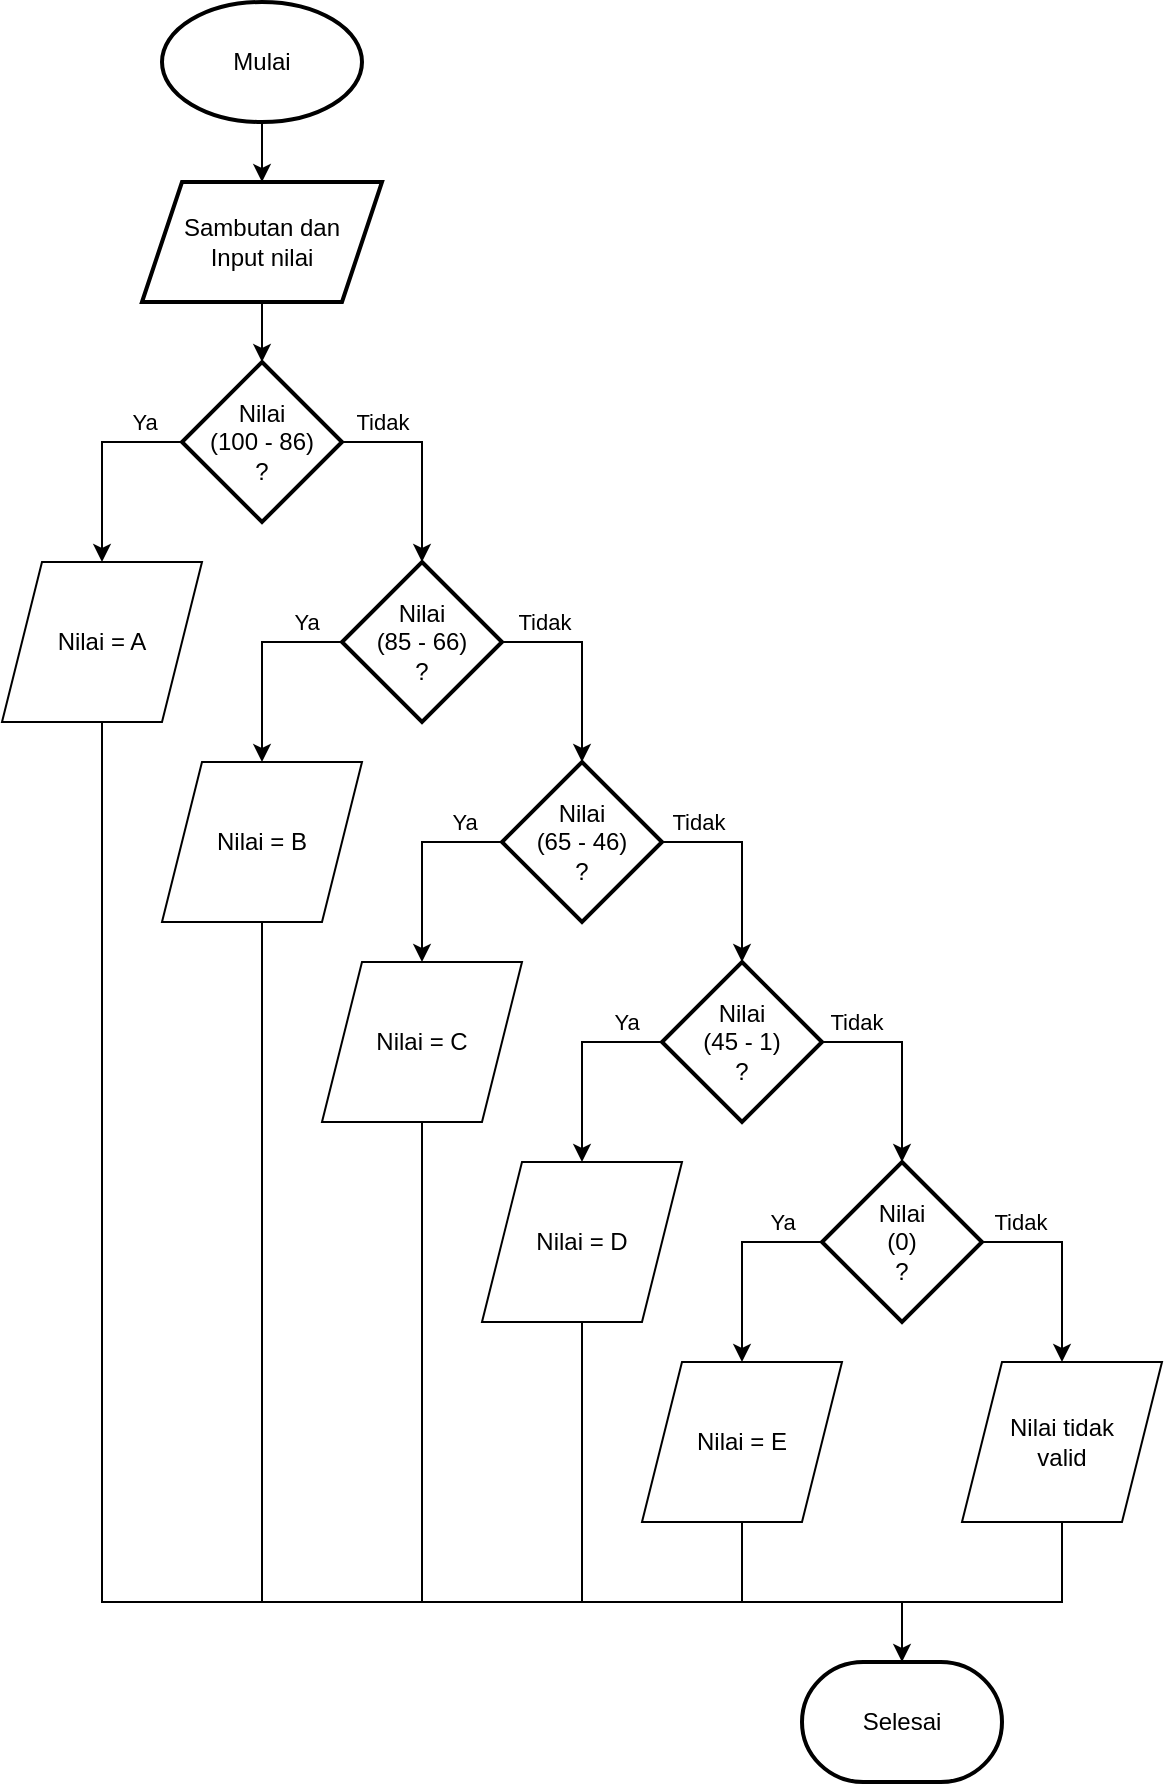 <mxfile version="22.0.0" type="github">
  <diagram id="C5RBs43oDa-KdzZeNtuy" name="Page-1">
    <mxGraphModel dx="1035" dy="534" grid="1" gridSize="10" guides="1" tooltips="1" connect="1" arrows="1" fold="1" page="1" pageScale="1" pageWidth="827" pageHeight="1169" math="0" shadow="0">
      <root>
        <mxCell id="WIyWlLk6GJQsqaUBKTNV-0" />
        <mxCell id="WIyWlLk6GJQsqaUBKTNV-1" parent="WIyWlLk6GJQsqaUBKTNV-0" />
        <mxCell id="qvhPEpaHhkURTSQy2wZx-4" value="" style="edgeStyle=orthogonalEdgeStyle;rounded=0;orthogonalLoop=1;jettySize=auto;html=1;" edge="1" parent="WIyWlLk6GJQsqaUBKTNV-1" source="qvhPEpaHhkURTSQy2wZx-2" target="qvhPEpaHhkURTSQy2wZx-3">
          <mxGeometry relative="1" as="geometry" />
        </mxCell>
        <mxCell id="qvhPEpaHhkURTSQy2wZx-2" value="Mulai" style="strokeWidth=2;html=1;shape=mxgraph.flowchart.start_1;whiteSpace=wrap;" vertex="1" parent="WIyWlLk6GJQsqaUBKTNV-1">
          <mxGeometry x="190" y="80" width="100" height="60" as="geometry" />
        </mxCell>
        <mxCell id="qvhPEpaHhkURTSQy2wZx-6" value="" style="edgeStyle=orthogonalEdgeStyle;rounded=0;orthogonalLoop=1;jettySize=auto;html=1;" edge="1" parent="WIyWlLk6GJQsqaUBKTNV-1" source="qvhPEpaHhkURTSQy2wZx-3" target="qvhPEpaHhkURTSQy2wZx-5">
          <mxGeometry relative="1" as="geometry" />
        </mxCell>
        <mxCell id="qvhPEpaHhkURTSQy2wZx-3" value="&lt;div&gt;Sambutan dan&lt;/div&gt;&lt;div&gt;Input nilai&lt;/div&gt;" style="shape=parallelogram;perimeter=parallelogramPerimeter;whiteSpace=wrap;html=1;fixedSize=1;strokeWidth=2;" vertex="1" parent="WIyWlLk6GJQsqaUBKTNV-1">
          <mxGeometry x="180" y="170" width="120" height="60" as="geometry" />
        </mxCell>
        <mxCell id="qvhPEpaHhkURTSQy2wZx-5" value="Nilai&lt;br&gt;(100 - 86)&lt;br&gt;?" style="rhombus;whiteSpace=wrap;html=1;strokeWidth=2;" vertex="1" parent="WIyWlLk6GJQsqaUBKTNV-1">
          <mxGeometry x="200" y="260" width="80" height="80" as="geometry" />
        </mxCell>
        <mxCell id="qvhPEpaHhkURTSQy2wZx-7" value="" style="endArrow=classic;html=1;rounded=0;exitX=0;exitY=0.5;exitDx=0;exitDy=0;" edge="1" parent="WIyWlLk6GJQsqaUBKTNV-1" source="qvhPEpaHhkURTSQy2wZx-5" target="qvhPEpaHhkURTSQy2wZx-21">
          <mxGeometry width="50" height="50" relative="1" as="geometry">
            <mxPoint x="230" y="360" as="sourcePoint" />
            <mxPoint x="160" y="360" as="targetPoint" />
            <Array as="points">
              <mxPoint x="160" y="300" />
            </Array>
          </mxGeometry>
        </mxCell>
        <mxCell id="qvhPEpaHhkURTSQy2wZx-39" value="Ya" style="edgeLabel;html=1;align=center;verticalAlign=middle;resizable=0;points=[];" vertex="1" connectable="0" parent="qvhPEpaHhkURTSQy2wZx-7">
          <mxGeometry x="-0.607" y="2" relative="1" as="geometry">
            <mxPoint y="-12" as="offset" />
          </mxGeometry>
        </mxCell>
        <mxCell id="qvhPEpaHhkURTSQy2wZx-8" value="" style="endArrow=classic;html=1;rounded=0;exitX=1;exitY=0.5;exitDx=0;exitDy=0;entryX=0.5;entryY=0;entryDx=0;entryDy=0;" edge="1" parent="WIyWlLk6GJQsqaUBKTNV-1" source="qvhPEpaHhkURTSQy2wZx-5" target="qvhPEpaHhkURTSQy2wZx-9">
          <mxGeometry width="50" height="50" relative="1" as="geometry">
            <mxPoint x="230" y="360" as="sourcePoint" />
            <mxPoint x="320" y="350" as="targetPoint" />
            <Array as="points">
              <mxPoint x="320" y="300" />
            </Array>
          </mxGeometry>
        </mxCell>
        <mxCell id="qvhPEpaHhkURTSQy2wZx-40" value="Tidak" style="edgeLabel;html=1;align=center;verticalAlign=middle;resizable=0;points=[];" vertex="1" connectable="0" parent="qvhPEpaHhkURTSQy2wZx-8">
          <mxGeometry x="-0.616" y="-1" relative="1" as="geometry">
            <mxPoint x="1" y="-11" as="offset" />
          </mxGeometry>
        </mxCell>
        <mxCell id="qvhPEpaHhkURTSQy2wZx-9" value="Nilai&lt;br&gt;(85 - 66)&lt;br&gt;?" style="rhombus;whiteSpace=wrap;html=1;strokeWidth=2;" vertex="1" parent="WIyWlLk6GJQsqaUBKTNV-1">
          <mxGeometry x="280" y="360" width="80" height="80" as="geometry" />
        </mxCell>
        <mxCell id="qvhPEpaHhkURTSQy2wZx-10" value="Nilai&lt;br&gt;(65 - 46)&lt;br&gt;?" style="rhombus;whiteSpace=wrap;html=1;strokeWidth=2;" vertex="1" parent="WIyWlLk6GJQsqaUBKTNV-1">
          <mxGeometry x="360" y="460" width="80" height="80" as="geometry" />
        </mxCell>
        <mxCell id="qvhPEpaHhkURTSQy2wZx-12" value="" style="endArrow=classic;html=1;rounded=0;exitX=1;exitY=0.5;exitDx=0;exitDy=0;entryX=0.5;entryY=0;entryDx=0;entryDy=0;" edge="1" parent="WIyWlLk6GJQsqaUBKTNV-1" source="qvhPEpaHhkURTSQy2wZx-10" target="qvhPEpaHhkURTSQy2wZx-13">
          <mxGeometry width="50" height="50" relative="1" as="geometry">
            <mxPoint x="390" y="560" as="sourcePoint" />
            <mxPoint x="480" y="550" as="targetPoint" />
            <Array as="points">
              <mxPoint x="480" y="500" />
            </Array>
          </mxGeometry>
        </mxCell>
        <mxCell id="qvhPEpaHhkURTSQy2wZx-45" value="Tidak" style="edgeLabel;html=1;align=center;verticalAlign=middle;resizable=0;points=[];" vertex="1" connectable="0" parent="qvhPEpaHhkURTSQy2wZx-12">
          <mxGeometry x="-0.643" y="-1" relative="1" as="geometry">
            <mxPoint y="-11" as="offset" />
          </mxGeometry>
        </mxCell>
        <mxCell id="qvhPEpaHhkURTSQy2wZx-13" value="Nilai&lt;br&gt;(45 - 1)&lt;br&gt;?" style="rhombus;whiteSpace=wrap;html=1;strokeWidth=2;" vertex="1" parent="WIyWlLk6GJQsqaUBKTNV-1">
          <mxGeometry x="440" y="560" width="80" height="80" as="geometry" />
        </mxCell>
        <mxCell id="qvhPEpaHhkURTSQy2wZx-14" value="" style="endArrow=classic;html=1;rounded=0;exitX=1;exitY=0.5;exitDx=0;exitDy=0;entryX=0.5;entryY=0;entryDx=0;entryDy=0;" edge="1" parent="WIyWlLk6GJQsqaUBKTNV-1">
          <mxGeometry width="50" height="50" relative="1" as="geometry">
            <mxPoint x="360" y="400" as="sourcePoint" />
            <mxPoint x="400" y="460" as="targetPoint" />
            <Array as="points">
              <mxPoint x="400" y="400" />
            </Array>
          </mxGeometry>
        </mxCell>
        <mxCell id="qvhPEpaHhkURTSQy2wZx-43" value="Tidak" style="edgeLabel;html=1;align=center;verticalAlign=middle;resizable=0;points=[];" vertex="1" connectable="0" parent="qvhPEpaHhkURTSQy2wZx-14">
          <mxGeometry x="-0.588" y="-1" relative="1" as="geometry">
            <mxPoint y="-11" as="offset" />
          </mxGeometry>
        </mxCell>
        <mxCell id="qvhPEpaHhkURTSQy2wZx-15" value="" style="endArrow=classic;html=1;rounded=0;exitX=1;exitY=0.5;exitDx=0;exitDy=0;entryX=0.5;entryY=0;entryDx=0;entryDy=0;" edge="1" parent="WIyWlLk6GJQsqaUBKTNV-1" target="qvhPEpaHhkURTSQy2wZx-16">
          <mxGeometry width="50" height="50" relative="1" as="geometry">
            <mxPoint x="520" y="600" as="sourcePoint" />
            <mxPoint x="560" y="650" as="targetPoint" />
            <Array as="points">
              <mxPoint x="560" y="600" />
            </Array>
          </mxGeometry>
        </mxCell>
        <mxCell id="qvhPEpaHhkURTSQy2wZx-46" value="Tidak" style="edgeLabel;html=1;align=center;verticalAlign=middle;resizable=0;points=[];" vertex="1" connectable="0" parent="qvhPEpaHhkURTSQy2wZx-15">
          <mxGeometry x="-0.657" relative="1" as="geometry">
            <mxPoint y="-10" as="offset" />
          </mxGeometry>
        </mxCell>
        <mxCell id="qvhPEpaHhkURTSQy2wZx-16" value="Nilai&lt;br&gt;(0)&lt;br&gt;?" style="rhombus;whiteSpace=wrap;html=1;strokeWidth=2;" vertex="1" parent="WIyWlLk6GJQsqaUBKTNV-1">
          <mxGeometry x="520" y="660" width="80" height="80" as="geometry" />
        </mxCell>
        <mxCell id="qvhPEpaHhkURTSQy2wZx-20" value="" style="endArrow=classic;html=1;rounded=0;exitX=1;exitY=0.5;exitDx=0;exitDy=0;entryX=0.5;entryY=0;entryDx=0;entryDy=0;" edge="1" parent="WIyWlLk6GJQsqaUBKTNV-1" target="qvhPEpaHhkURTSQy2wZx-29">
          <mxGeometry width="50" height="50" relative="1" as="geometry">
            <mxPoint x="600" y="700" as="sourcePoint" />
            <mxPoint x="650" y="750" as="targetPoint" />
            <Array as="points">
              <mxPoint x="640" y="700" />
            </Array>
          </mxGeometry>
        </mxCell>
        <mxCell id="qvhPEpaHhkURTSQy2wZx-49" value="Tidak" style="edgeLabel;html=1;align=center;verticalAlign=middle;resizable=0;points=[];" vertex="1" connectable="0" parent="qvhPEpaHhkURTSQy2wZx-20">
          <mxGeometry x="-0.63" relative="1" as="geometry">
            <mxPoint y="-10" as="offset" />
          </mxGeometry>
        </mxCell>
        <mxCell id="qvhPEpaHhkURTSQy2wZx-21" value="Nilai = A" style="shape=parallelogram;perimeter=parallelogramPerimeter;whiteSpace=wrap;html=1;fixedSize=1;" vertex="1" parent="WIyWlLk6GJQsqaUBKTNV-1">
          <mxGeometry x="110" y="360" width="100" height="80" as="geometry" />
        </mxCell>
        <mxCell id="qvhPEpaHhkURTSQy2wZx-22" value="" style="endArrow=classic;html=1;rounded=0;exitX=0;exitY=0.5;exitDx=0;exitDy=0;" edge="1" parent="WIyWlLk6GJQsqaUBKTNV-1" target="qvhPEpaHhkURTSQy2wZx-23">
          <mxGeometry width="50" height="50" relative="1" as="geometry">
            <mxPoint x="280" y="400" as="sourcePoint" />
            <mxPoint x="240" y="460" as="targetPoint" />
            <Array as="points">
              <mxPoint x="240" y="400" />
            </Array>
          </mxGeometry>
        </mxCell>
        <mxCell id="qvhPEpaHhkURTSQy2wZx-42" value="Ya" style="edgeLabel;html=1;align=center;verticalAlign=middle;resizable=0;points=[];" vertex="1" connectable="0" parent="qvhPEpaHhkURTSQy2wZx-22">
          <mxGeometry x="-0.639" y="-1" relative="1" as="geometry">
            <mxPoint y="-9" as="offset" />
          </mxGeometry>
        </mxCell>
        <mxCell id="qvhPEpaHhkURTSQy2wZx-23" value="Nilai = B" style="shape=parallelogram;perimeter=parallelogramPerimeter;whiteSpace=wrap;html=1;fixedSize=1;" vertex="1" parent="WIyWlLk6GJQsqaUBKTNV-1">
          <mxGeometry x="190" y="460" width="100" height="80" as="geometry" />
        </mxCell>
        <mxCell id="qvhPEpaHhkURTSQy2wZx-24" value="" style="endArrow=classic;html=1;rounded=0;exitX=0;exitY=0.5;exitDx=0;exitDy=0;" edge="1" parent="WIyWlLk6GJQsqaUBKTNV-1" target="qvhPEpaHhkURTSQy2wZx-25">
          <mxGeometry width="50" height="50" relative="1" as="geometry">
            <mxPoint x="360" y="500" as="sourcePoint" />
            <mxPoint x="320" y="560" as="targetPoint" />
            <Array as="points">
              <mxPoint x="320" y="500" />
            </Array>
          </mxGeometry>
        </mxCell>
        <mxCell id="qvhPEpaHhkURTSQy2wZx-44" value="Ya" style="edgeLabel;html=1;align=center;verticalAlign=middle;resizable=0;points=[];" vertex="1" connectable="0" parent="qvhPEpaHhkURTSQy2wZx-24">
          <mxGeometry x="-0.612" relative="1" as="geometry">
            <mxPoint y="-10" as="offset" />
          </mxGeometry>
        </mxCell>
        <mxCell id="qvhPEpaHhkURTSQy2wZx-25" value="Nilai = C" style="shape=parallelogram;perimeter=parallelogramPerimeter;whiteSpace=wrap;html=1;fixedSize=1;" vertex="1" parent="WIyWlLk6GJQsqaUBKTNV-1">
          <mxGeometry x="270" y="560" width="100" height="80" as="geometry" />
        </mxCell>
        <mxCell id="qvhPEpaHhkURTSQy2wZx-26" value="" style="endArrow=classic;html=1;rounded=0;exitX=0;exitY=0.5;exitDx=0;exitDy=0;" edge="1" parent="WIyWlLk6GJQsqaUBKTNV-1" target="qvhPEpaHhkURTSQy2wZx-27">
          <mxGeometry width="50" height="50" relative="1" as="geometry">
            <mxPoint x="440" y="600" as="sourcePoint" />
            <mxPoint x="400" y="660" as="targetPoint" />
            <Array as="points">
              <mxPoint x="400" y="600" />
            </Array>
          </mxGeometry>
        </mxCell>
        <mxCell id="qvhPEpaHhkURTSQy2wZx-47" value="Ya" style="edgeLabel;html=1;align=center;verticalAlign=middle;resizable=0;points=[];" vertex="1" connectable="0" parent="qvhPEpaHhkURTSQy2wZx-26">
          <mxGeometry x="-0.639" y="-2" relative="1" as="geometry">
            <mxPoint y="-8" as="offset" />
          </mxGeometry>
        </mxCell>
        <mxCell id="qvhPEpaHhkURTSQy2wZx-27" value="Nilai = D" style="shape=parallelogram;perimeter=parallelogramPerimeter;whiteSpace=wrap;html=1;fixedSize=1;" vertex="1" parent="WIyWlLk6GJQsqaUBKTNV-1">
          <mxGeometry x="350" y="660" width="100" height="80" as="geometry" />
        </mxCell>
        <mxCell id="qvhPEpaHhkURTSQy2wZx-28" value="" style="endArrow=classic;html=1;rounded=0;exitX=0;exitY=0.5;exitDx=0;exitDy=0;entryX=0.5;entryY=0;entryDx=0;entryDy=0;" edge="1" parent="WIyWlLk6GJQsqaUBKTNV-1" target="qvhPEpaHhkURTSQy2wZx-30">
          <mxGeometry width="50" height="50" relative="1" as="geometry">
            <mxPoint x="520" y="700" as="sourcePoint" />
            <mxPoint x="490" y="750" as="targetPoint" />
            <Array as="points">
              <mxPoint x="480" y="700" />
            </Array>
          </mxGeometry>
        </mxCell>
        <mxCell id="qvhPEpaHhkURTSQy2wZx-48" value="Ya" style="edgeLabel;html=1;align=center;verticalAlign=middle;resizable=0;points=[];" vertex="1" connectable="0" parent="qvhPEpaHhkURTSQy2wZx-28">
          <mxGeometry x="-0.625" y="-2" relative="1" as="geometry">
            <mxPoint x="-1" y="-8" as="offset" />
          </mxGeometry>
        </mxCell>
        <mxCell id="qvhPEpaHhkURTSQy2wZx-29" value="&lt;div&gt;Nilai tidak&lt;/div&gt;&lt;div&gt;valid&lt;br&gt;&lt;/div&gt;" style="shape=parallelogram;perimeter=parallelogramPerimeter;whiteSpace=wrap;html=1;fixedSize=1;" vertex="1" parent="WIyWlLk6GJQsqaUBKTNV-1">
          <mxGeometry x="590" y="760" width="100" height="80" as="geometry" />
        </mxCell>
        <mxCell id="qvhPEpaHhkURTSQy2wZx-30" value="Nilai = E" style="shape=parallelogram;perimeter=parallelogramPerimeter;whiteSpace=wrap;html=1;fixedSize=1;" vertex="1" parent="WIyWlLk6GJQsqaUBKTNV-1">
          <mxGeometry x="430" y="760" width="100" height="80" as="geometry" />
        </mxCell>
        <mxCell id="qvhPEpaHhkURTSQy2wZx-31" value="Selesai" style="strokeWidth=2;html=1;shape=mxgraph.flowchart.terminator;whiteSpace=wrap;" vertex="1" parent="WIyWlLk6GJQsqaUBKTNV-1">
          <mxGeometry x="510" y="910" width="100" height="60" as="geometry" />
        </mxCell>
        <mxCell id="qvhPEpaHhkURTSQy2wZx-32" value="" style="endArrow=classic;html=1;rounded=0;entryX=0.5;entryY=0;entryDx=0;entryDy=0;entryPerimeter=0;" edge="1" parent="WIyWlLk6GJQsqaUBKTNV-1" target="qvhPEpaHhkURTSQy2wZx-31">
          <mxGeometry width="50" height="50" relative="1" as="geometry">
            <mxPoint x="560" y="880" as="sourcePoint" />
            <mxPoint x="440" y="710" as="targetPoint" />
          </mxGeometry>
        </mxCell>
        <mxCell id="qvhPEpaHhkURTSQy2wZx-33" value="" style="endArrow=none;html=1;rounded=0;exitX=0.5;exitY=1;exitDx=0;exitDy=0;entryX=0.5;entryY=1;entryDx=0;entryDy=0;" edge="1" parent="WIyWlLk6GJQsqaUBKTNV-1" source="qvhPEpaHhkURTSQy2wZx-29" target="qvhPEpaHhkURTSQy2wZx-30">
          <mxGeometry width="50" height="50" relative="1" as="geometry">
            <mxPoint x="560" y="880" as="sourcePoint" />
            <mxPoint x="490" y="850" as="targetPoint" />
            <Array as="points">
              <mxPoint x="640" y="880" />
              <mxPoint x="480" y="880" />
            </Array>
          </mxGeometry>
        </mxCell>
        <mxCell id="qvhPEpaHhkURTSQy2wZx-34" value="" style="endArrow=none;html=1;rounded=0;exitX=0.5;exitY=1;exitDx=0;exitDy=0;" edge="1" parent="WIyWlLk6GJQsqaUBKTNV-1" source="qvhPEpaHhkURTSQy2wZx-21">
          <mxGeometry width="50" height="50" relative="1" as="geometry">
            <mxPoint x="240" y="710" as="sourcePoint" />
            <mxPoint x="480" y="880" as="targetPoint" />
            <Array as="points">
              <mxPoint x="160" y="880" />
            </Array>
          </mxGeometry>
        </mxCell>
        <mxCell id="qvhPEpaHhkURTSQy2wZx-35" value="" style="endArrow=none;html=1;rounded=0;entryX=0.5;entryY=1;entryDx=0;entryDy=0;" edge="1" parent="WIyWlLk6GJQsqaUBKTNV-1" target="qvhPEpaHhkURTSQy2wZx-23">
          <mxGeometry width="50" height="50" relative="1" as="geometry">
            <mxPoint x="240" y="880" as="sourcePoint" />
            <mxPoint x="310" y="720" as="targetPoint" />
          </mxGeometry>
        </mxCell>
        <mxCell id="qvhPEpaHhkURTSQy2wZx-37" value="" style="endArrow=none;html=1;rounded=0;entryX=0.5;entryY=1;entryDx=0;entryDy=0;" edge="1" parent="WIyWlLk6GJQsqaUBKTNV-1" target="qvhPEpaHhkURTSQy2wZx-25">
          <mxGeometry width="50" height="50" relative="1" as="geometry">
            <mxPoint x="320" y="880" as="sourcePoint" />
            <mxPoint x="290" y="680" as="targetPoint" />
          </mxGeometry>
        </mxCell>
        <mxCell id="qvhPEpaHhkURTSQy2wZx-38" value="" style="endArrow=none;html=1;rounded=0;entryX=0.5;entryY=1;entryDx=0;entryDy=0;" edge="1" parent="WIyWlLk6GJQsqaUBKTNV-1" target="qvhPEpaHhkURTSQy2wZx-27">
          <mxGeometry width="50" height="50" relative="1" as="geometry">
            <mxPoint x="400" y="880" as="sourcePoint" />
            <mxPoint x="290" y="680" as="targetPoint" />
          </mxGeometry>
        </mxCell>
      </root>
    </mxGraphModel>
  </diagram>
</mxfile>
